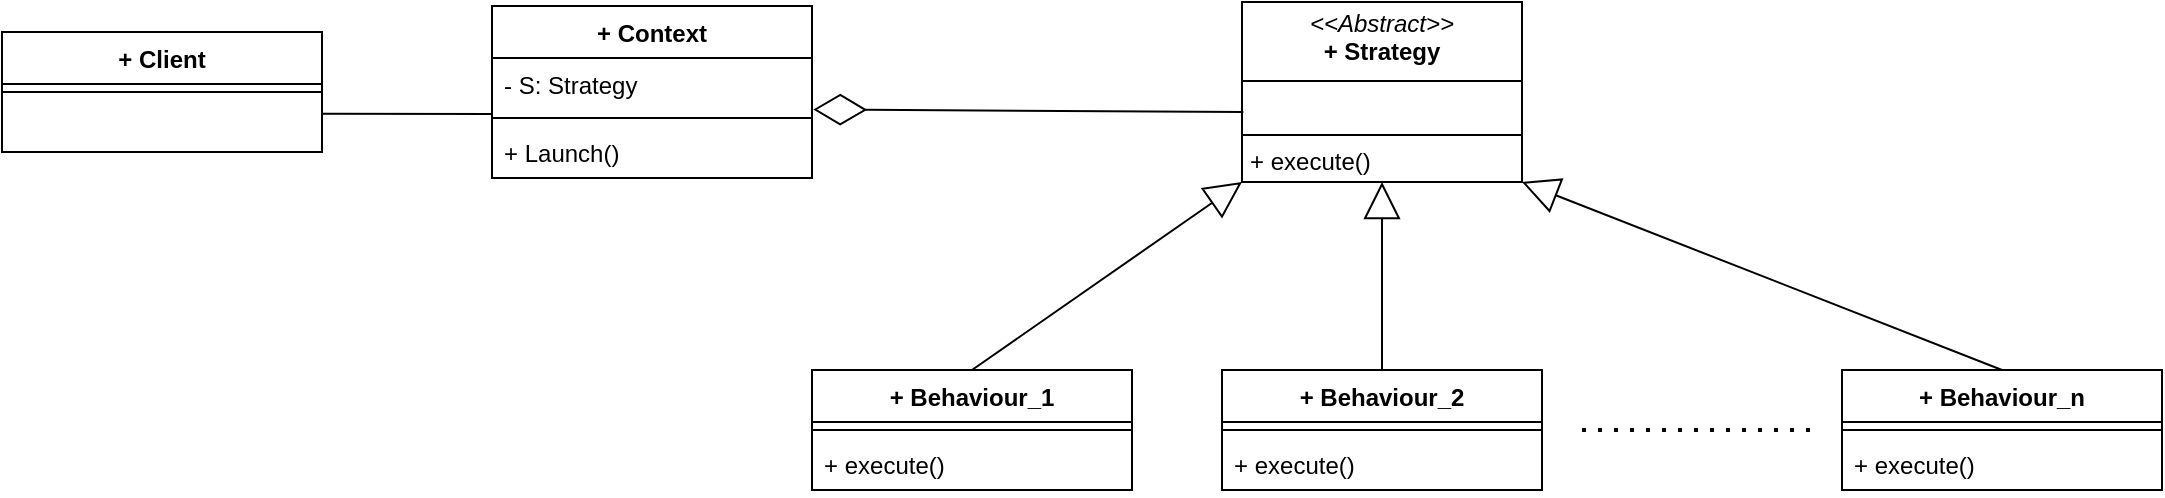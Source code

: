 <mxfile version="26.1.1">
  <diagram name="Page-1" id="ru7bSrioTa_t8iu2mjYd">
    <mxGraphModel dx="1437" dy="560" grid="1" gridSize="10" guides="1" tooltips="1" connect="1" arrows="1" fold="1" page="1" pageScale="1" pageWidth="570" pageHeight="940" math="0" shadow="0">
      <root>
        <mxCell id="0" />
        <mxCell id="1" parent="0" />
        <mxCell id="ryQDjSw7xu0PRkjK_bth-1" value="&lt;p style=&quot;margin:0px;margin-top:4px;text-align:center;&quot;&gt;&lt;i&gt;&amp;lt;&amp;lt;Abstract&amp;gt;&amp;gt;&lt;/i&gt;&lt;br&gt;&lt;b&gt;+ Strategy&lt;/b&gt;&lt;/p&gt;&lt;hr size=&quot;1&quot; style=&quot;border-style:solid;&quot;&gt;&lt;p style=&quot;margin:0px;margin-left:4px;&quot;&gt;&lt;br&gt;&lt;/p&gt;&lt;hr size=&quot;1&quot; style=&quot;border-style:solid;&quot;&gt;&lt;p style=&quot;margin:0px;margin-left:4px;&quot;&gt;+ execute()&lt;br&gt;&lt;/p&gt;" style="verticalAlign=top;align=left;overflow=fill;html=1;whiteSpace=wrap;fillColor=none;" vertex="1" parent="1">
          <mxGeometry x="500" y="176" width="140" height="90" as="geometry" />
        </mxCell>
        <mxCell id="ryQDjSw7xu0PRkjK_bth-2" value="+ Context" style="swimlane;fontStyle=1;align=center;verticalAlign=top;childLayout=stackLayout;horizontal=1;startSize=26;horizontalStack=0;resizeParent=1;resizeParentMax=0;resizeLast=0;collapsible=1;marginBottom=0;whiteSpace=wrap;html=1;fillColor=none;" vertex="1" parent="1">
          <mxGeometry x="125" y="178" width="160" height="86" as="geometry" />
        </mxCell>
        <mxCell id="ryQDjSw7xu0PRkjK_bth-3" value="- S: Strategy" style="text;strokeColor=none;fillColor=none;align=left;verticalAlign=top;spacingLeft=4;spacingRight=4;overflow=hidden;rotatable=0;points=[[0,0.5],[1,0.5]];portConstraint=eastwest;whiteSpace=wrap;html=1;" vertex="1" parent="ryQDjSw7xu0PRkjK_bth-2">
          <mxGeometry y="26" width="160" height="26" as="geometry" />
        </mxCell>
        <mxCell id="ryQDjSw7xu0PRkjK_bth-4" value="" style="line;strokeWidth=1;fillColor=none;align=left;verticalAlign=middle;spacingTop=-1;spacingLeft=3;spacingRight=3;rotatable=0;labelPosition=right;points=[];portConstraint=eastwest;strokeColor=inherit;" vertex="1" parent="ryQDjSw7xu0PRkjK_bth-2">
          <mxGeometry y="52" width="160" height="8" as="geometry" />
        </mxCell>
        <mxCell id="ryQDjSw7xu0PRkjK_bth-5" value="+ Launch()" style="text;strokeColor=none;fillColor=none;align=left;verticalAlign=top;spacingLeft=4;spacingRight=4;overflow=hidden;rotatable=0;points=[[0,0.5],[1,0.5]];portConstraint=eastwest;whiteSpace=wrap;html=1;" vertex="1" parent="ryQDjSw7xu0PRkjK_bth-2">
          <mxGeometry y="60" width="160" height="26" as="geometry" />
        </mxCell>
        <mxCell id="ryQDjSw7xu0PRkjK_bth-6" value="+ Client" style="swimlane;fontStyle=1;align=center;verticalAlign=top;childLayout=stackLayout;horizontal=1;startSize=26;horizontalStack=0;resizeParent=1;resizeParentMax=0;resizeLast=0;collapsible=1;marginBottom=0;whiteSpace=wrap;html=1;fillColor=none;" vertex="1" parent="1">
          <mxGeometry x="-120" y="191" width="160" height="60" as="geometry" />
        </mxCell>
        <mxCell id="ryQDjSw7xu0PRkjK_bth-8" value="" style="line;strokeWidth=1;fillColor=none;align=left;verticalAlign=middle;spacingTop=-1;spacingLeft=3;spacingRight=3;rotatable=0;labelPosition=right;points=[];portConstraint=eastwest;strokeColor=inherit;" vertex="1" parent="ryQDjSw7xu0PRkjK_bth-6">
          <mxGeometry y="26" width="160" height="8" as="geometry" />
        </mxCell>
        <mxCell id="ryQDjSw7xu0PRkjK_bth-9" value="&amp;nbsp;" style="text;strokeColor=none;fillColor=none;align=left;verticalAlign=top;spacingLeft=4;spacingRight=4;overflow=hidden;rotatable=0;points=[[0,0.5],[1,0.5]];portConstraint=eastwest;whiteSpace=wrap;html=1;" vertex="1" parent="ryQDjSw7xu0PRkjK_bth-6">
          <mxGeometry y="34" width="160" height="26" as="geometry" />
        </mxCell>
        <mxCell id="ryQDjSw7xu0PRkjK_bth-10" value="+ Behaviour_1" style="swimlane;fontStyle=1;align=center;verticalAlign=top;childLayout=stackLayout;horizontal=1;startSize=26;horizontalStack=0;resizeParent=1;resizeParentMax=0;resizeLast=0;collapsible=1;marginBottom=0;whiteSpace=wrap;html=1;fillColor=none;" vertex="1" parent="1">
          <mxGeometry x="285" y="360" width="160" height="60" as="geometry" />
        </mxCell>
        <mxCell id="ryQDjSw7xu0PRkjK_bth-12" value="" style="line;strokeWidth=1;fillColor=none;align=left;verticalAlign=middle;spacingTop=-1;spacingLeft=3;spacingRight=3;rotatable=0;labelPosition=right;points=[];portConstraint=eastwest;strokeColor=inherit;" vertex="1" parent="ryQDjSw7xu0PRkjK_bth-10">
          <mxGeometry y="26" width="160" height="8" as="geometry" />
        </mxCell>
        <mxCell id="ryQDjSw7xu0PRkjK_bth-13" value="+ execute()" style="text;strokeColor=none;fillColor=none;align=left;verticalAlign=top;spacingLeft=4;spacingRight=4;overflow=hidden;rotatable=0;points=[[0,0.5],[1,0.5]];portConstraint=eastwest;whiteSpace=wrap;html=1;" vertex="1" parent="ryQDjSw7xu0PRkjK_bth-10">
          <mxGeometry y="34" width="160" height="26" as="geometry" />
        </mxCell>
        <mxCell id="ryQDjSw7xu0PRkjK_bth-14" value="+ Behaviour_2" style="swimlane;fontStyle=1;align=center;verticalAlign=top;childLayout=stackLayout;horizontal=1;startSize=26;horizontalStack=0;resizeParent=1;resizeParentMax=0;resizeLast=0;collapsible=1;marginBottom=0;whiteSpace=wrap;html=1;fillColor=none;" vertex="1" parent="1">
          <mxGeometry x="490" y="360" width="160" height="60" as="geometry" />
        </mxCell>
        <mxCell id="ryQDjSw7xu0PRkjK_bth-15" value="" style="line;strokeWidth=1;fillColor=none;align=left;verticalAlign=middle;spacingTop=-1;spacingLeft=3;spacingRight=3;rotatable=0;labelPosition=right;points=[];portConstraint=eastwest;strokeColor=inherit;" vertex="1" parent="ryQDjSw7xu0PRkjK_bth-14">
          <mxGeometry y="26" width="160" height="8" as="geometry" />
        </mxCell>
        <mxCell id="ryQDjSw7xu0PRkjK_bth-16" value="+ execute()" style="text;strokeColor=none;fillColor=none;align=left;verticalAlign=top;spacingLeft=4;spacingRight=4;overflow=hidden;rotatable=0;points=[[0,0.5],[1,0.5]];portConstraint=eastwest;whiteSpace=wrap;html=1;" vertex="1" parent="ryQDjSw7xu0PRkjK_bth-14">
          <mxGeometry y="34" width="160" height="26" as="geometry" />
        </mxCell>
        <mxCell id="ryQDjSw7xu0PRkjK_bth-17" value="+ Behaviour_n" style="swimlane;fontStyle=1;align=center;verticalAlign=top;childLayout=stackLayout;horizontal=1;startSize=26;horizontalStack=0;resizeParent=1;resizeParentMax=0;resizeLast=0;collapsible=1;marginBottom=0;whiteSpace=wrap;html=1;fillColor=none;" vertex="1" parent="1">
          <mxGeometry x="800" y="360" width="160" height="60" as="geometry" />
        </mxCell>
        <mxCell id="ryQDjSw7xu0PRkjK_bth-18" value="" style="line;strokeWidth=1;fillColor=none;align=left;verticalAlign=middle;spacingTop=-1;spacingLeft=3;spacingRight=3;rotatable=0;labelPosition=right;points=[];portConstraint=eastwest;strokeColor=inherit;" vertex="1" parent="ryQDjSw7xu0PRkjK_bth-17">
          <mxGeometry y="26" width="160" height="8" as="geometry" />
        </mxCell>
        <mxCell id="ryQDjSw7xu0PRkjK_bth-19" value="+ execute()" style="text;strokeColor=none;fillColor=none;align=left;verticalAlign=top;spacingLeft=4;spacingRight=4;overflow=hidden;rotatable=0;points=[[0,0.5],[1,0.5]];portConstraint=eastwest;whiteSpace=wrap;html=1;" vertex="1" parent="ryQDjSw7xu0PRkjK_bth-17">
          <mxGeometry y="34" width="160" height="26" as="geometry" />
        </mxCell>
        <mxCell id="ryQDjSw7xu0PRkjK_bth-20" value="" style="endArrow=none;dashed=1;html=1;dashPattern=1 3;strokeWidth=2;rounded=0;" edge="1" parent="1">
          <mxGeometry width="50" height="50" relative="1" as="geometry">
            <mxPoint x="670" y="390" as="sourcePoint" />
            <mxPoint x="790" y="390" as="targetPoint" />
          </mxGeometry>
        </mxCell>
        <mxCell id="ryQDjSw7xu0PRkjK_bth-21" value="" style="endArrow=block;endSize=16;endFill=0;html=1;rounded=0;entryX=0;entryY=1;entryDx=0;entryDy=0;exitX=0.5;exitY=0;exitDx=0;exitDy=0;" edge="1" parent="1" source="ryQDjSw7xu0PRkjK_bth-10" target="ryQDjSw7xu0PRkjK_bth-1">
          <mxGeometry width="160" relative="1" as="geometry">
            <mxPoint x="170" y="286" as="sourcePoint" />
            <mxPoint x="170" y="170" as="targetPoint" />
          </mxGeometry>
        </mxCell>
        <mxCell id="ryQDjSw7xu0PRkjK_bth-22" value="" style="endArrow=block;endSize=16;endFill=0;html=1;rounded=0;entryX=0.5;entryY=1;entryDx=0;entryDy=0;exitX=0.5;exitY=0;exitDx=0;exitDy=0;" edge="1" parent="1" source="ryQDjSw7xu0PRkjK_bth-14" target="ryQDjSw7xu0PRkjK_bth-1">
          <mxGeometry width="160" relative="1" as="geometry">
            <mxPoint x="375" y="370" as="sourcePoint" />
            <mxPoint x="545" y="276" as="targetPoint" />
          </mxGeometry>
        </mxCell>
        <mxCell id="ryQDjSw7xu0PRkjK_bth-23" value="" style="endArrow=block;endSize=16;endFill=0;html=1;rounded=0;entryX=1;entryY=1;entryDx=0;entryDy=0;exitX=0.5;exitY=0;exitDx=0;exitDy=0;" edge="1" parent="1" source="ryQDjSw7xu0PRkjK_bth-17" target="ryQDjSw7xu0PRkjK_bth-1">
          <mxGeometry width="160" relative="1" as="geometry">
            <mxPoint x="580" y="370" as="sourcePoint" />
            <mxPoint x="580" y="276" as="targetPoint" />
          </mxGeometry>
        </mxCell>
        <mxCell id="ryQDjSw7xu0PRkjK_bth-24" value="" style="endArrow=diamondThin;endSize=24;endFill=0;html=1;rounded=0;entryX=1.004;entryY=0.99;entryDx=0;entryDy=0;exitX=0.005;exitY=0.611;exitDx=0;exitDy=0;entryPerimeter=0;exitPerimeter=0;" edge="1" parent="1" source="ryQDjSw7xu0PRkjK_bth-1" target="ryQDjSw7xu0PRkjK_bth-3">
          <mxGeometry width="160" relative="1" as="geometry">
            <mxPoint x="375" y="370" as="sourcePoint" />
            <mxPoint x="510" y="276" as="targetPoint" />
          </mxGeometry>
        </mxCell>
        <mxCell id="ryQDjSw7xu0PRkjK_bth-26" value="" style="endArrow=none;html=1;rounded=0;bendable=0;exitX=1.003;exitY=0.265;exitDx=0;exitDy=0;endFill=0;exitPerimeter=0;startFill=0;" edge="1" parent="1" source="ryQDjSw7xu0PRkjK_bth-9">
          <mxGeometry width="50" height="50" relative="1" as="geometry">
            <mxPoint x="1.137e-13" y="280" as="sourcePoint" />
            <mxPoint x="125" y="232" as="targetPoint" />
          </mxGeometry>
        </mxCell>
      </root>
    </mxGraphModel>
  </diagram>
</mxfile>
